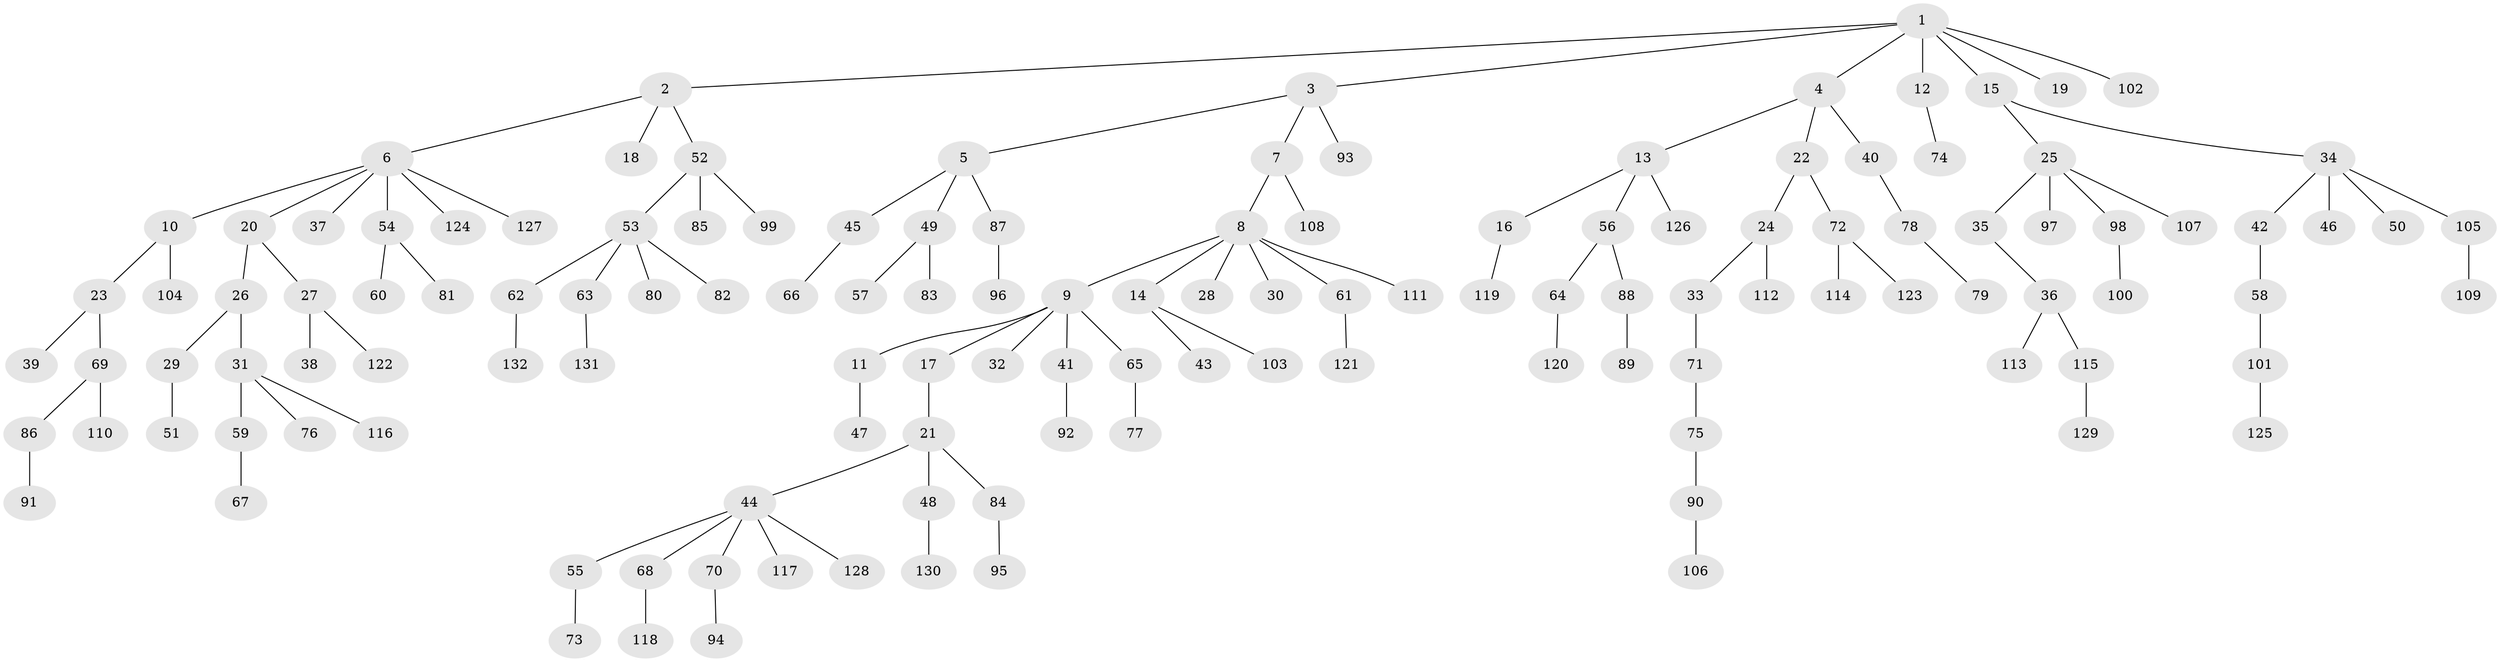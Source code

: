 // coarse degree distribution, {6: 0.04395604395604396, 9: 0.01098901098901099, 4: 0.07692307692307693, 2: 0.1978021978021978, 1: 0.5934065934065934, 5: 0.02197802197802198, 3: 0.04395604395604396, 7: 0.01098901098901099}
// Generated by graph-tools (version 1.1) at 2025/42/03/06/25 10:42:04]
// undirected, 132 vertices, 131 edges
graph export_dot {
graph [start="1"]
  node [color=gray90,style=filled];
  1;
  2;
  3;
  4;
  5;
  6;
  7;
  8;
  9;
  10;
  11;
  12;
  13;
  14;
  15;
  16;
  17;
  18;
  19;
  20;
  21;
  22;
  23;
  24;
  25;
  26;
  27;
  28;
  29;
  30;
  31;
  32;
  33;
  34;
  35;
  36;
  37;
  38;
  39;
  40;
  41;
  42;
  43;
  44;
  45;
  46;
  47;
  48;
  49;
  50;
  51;
  52;
  53;
  54;
  55;
  56;
  57;
  58;
  59;
  60;
  61;
  62;
  63;
  64;
  65;
  66;
  67;
  68;
  69;
  70;
  71;
  72;
  73;
  74;
  75;
  76;
  77;
  78;
  79;
  80;
  81;
  82;
  83;
  84;
  85;
  86;
  87;
  88;
  89;
  90;
  91;
  92;
  93;
  94;
  95;
  96;
  97;
  98;
  99;
  100;
  101;
  102;
  103;
  104;
  105;
  106;
  107;
  108;
  109;
  110;
  111;
  112;
  113;
  114;
  115;
  116;
  117;
  118;
  119;
  120;
  121;
  122;
  123;
  124;
  125;
  126;
  127;
  128;
  129;
  130;
  131;
  132;
  1 -- 2;
  1 -- 3;
  1 -- 4;
  1 -- 12;
  1 -- 15;
  1 -- 19;
  1 -- 102;
  2 -- 6;
  2 -- 18;
  2 -- 52;
  3 -- 5;
  3 -- 7;
  3 -- 93;
  4 -- 13;
  4 -- 22;
  4 -- 40;
  5 -- 45;
  5 -- 49;
  5 -- 87;
  6 -- 10;
  6 -- 20;
  6 -- 37;
  6 -- 54;
  6 -- 124;
  6 -- 127;
  7 -- 8;
  7 -- 108;
  8 -- 9;
  8 -- 14;
  8 -- 28;
  8 -- 30;
  8 -- 61;
  8 -- 111;
  9 -- 11;
  9 -- 17;
  9 -- 32;
  9 -- 41;
  9 -- 65;
  10 -- 23;
  10 -- 104;
  11 -- 47;
  12 -- 74;
  13 -- 16;
  13 -- 56;
  13 -- 126;
  14 -- 43;
  14 -- 103;
  15 -- 25;
  15 -- 34;
  16 -- 119;
  17 -- 21;
  20 -- 26;
  20 -- 27;
  21 -- 44;
  21 -- 48;
  21 -- 84;
  22 -- 24;
  22 -- 72;
  23 -- 39;
  23 -- 69;
  24 -- 33;
  24 -- 112;
  25 -- 35;
  25 -- 97;
  25 -- 98;
  25 -- 107;
  26 -- 29;
  26 -- 31;
  27 -- 38;
  27 -- 122;
  29 -- 51;
  31 -- 59;
  31 -- 76;
  31 -- 116;
  33 -- 71;
  34 -- 42;
  34 -- 46;
  34 -- 50;
  34 -- 105;
  35 -- 36;
  36 -- 113;
  36 -- 115;
  40 -- 78;
  41 -- 92;
  42 -- 58;
  44 -- 55;
  44 -- 68;
  44 -- 70;
  44 -- 117;
  44 -- 128;
  45 -- 66;
  48 -- 130;
  49 -- 57;
  49 -- 83;
  52 -- 53;
  52 -- 85;
  52 -- 99;
  53 -- 62;
  53 -- 63;
  53 -- 80;
  53 -- 82;
  54 -- 60;
  54 -- 81;
  55 -- 73;
  56 -- 64;
  56 -- 88;
  58 -- 101;
  59 -- 67;
  61 -- 121;
  62 -- 132;
  63 -- 131;
  64 -- 120;
  65 -- 77;
  68 -- 118;
  69 -- 86;
  69 -- 110;
  70 -- 94;
  71 -- 75;
  72 -- 114;
  72 -- 123;
  75 -- 90;
  78 -- 79;
  84 -- 95;
  86 -- 91;
  87 -- 96;
  88 -- 89;
  90 -- 106;
  98 -- 100;
  101 -- 125;
  105 -- 109;
  115 -- 129;
}
